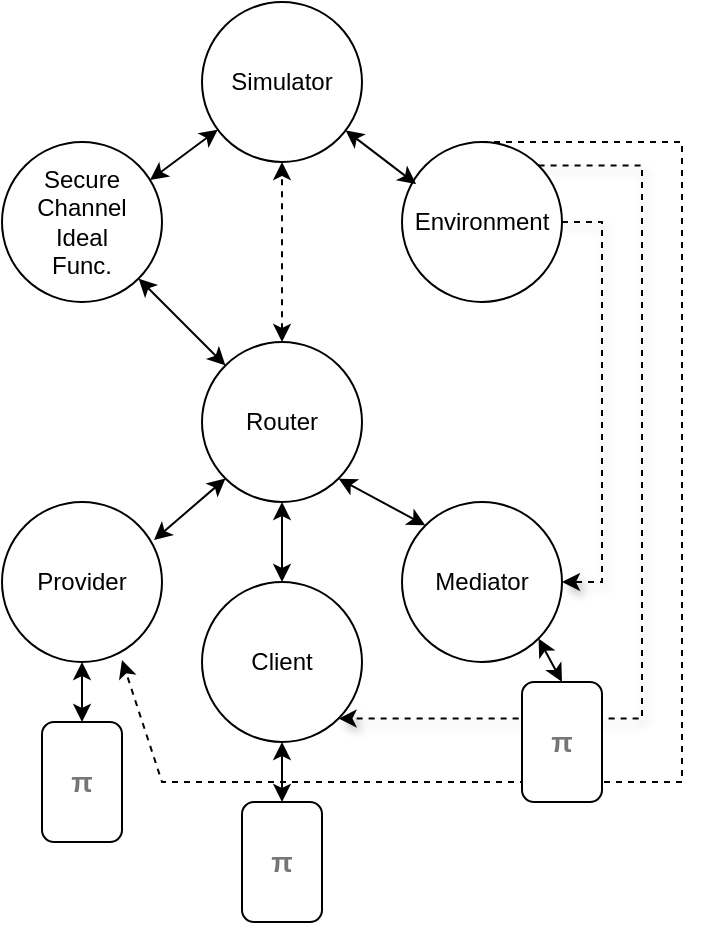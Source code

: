 <mxfile version="26.0.10">
  <diagram name="Page-1" id="6V2mLQUTaWA5yJJqlX0A">
    <mxGraphModel dx="880" dy="447" grid="1" gridSize="10" guides="1" tooltips="1" connect="1" arrows="1" fold="1" page="1" pageScale="1" pageWidth="850" pageHeight="1100" math="0" shadow="0">
      <root>
        <mxCell id="0" />
        <mxCell id="1" parent="0" />
        <mxCell id="zgoS81WfyocRH23wPxxI-4" style="edgeStyle=orthogonalEdgeStyle;rounded=0;orthogonalLoop=1;jettySize=auto;html=1;exitX=0.5;exitY=1;exitDx=0;exitDy=0;entryX=0.5;entryY=0;entryDx=0;entryDy=0;startArrow=classic;startFill=1;" edge="1" parent="1" source="j2SzBoQA-mLHRf0w69m0-1" target="zgoS81WfyocRH23wPxxI-1">
          <mxGeometry relative="1" as="geometry" />
        </mxCell>
        <mxCell id="j2SzBoQA-mLHRf0w69m0-1" value="Provider" style="ellipse;whiteSpace=wrap;html=1;aspect=fixed;" parent="1" vertex="1">
          <mxGeometry x="220" y="280" width="80" height="80" as="geometry" />
        </mxCell>
        <mxCell id="j2SzBoQA-mLHRf0w69m0-4" value="" style="edgeStyle=orthogonalEdgeStyle;rounded=0;orthogonalLoop=1;jettySize=auto;html=1;endArrow=classic;endFill=1;startArrow=classic;startFill=1;" parent="1" source="j2SzBoQA-mLHRf0w69m0-2" target="j2SzBoQA-mLHRf0w69m0-3" edge="1">
          <mxGeometry relative="1" as="geometry" />
        </mxCell>
        <mxCell id="zgoS81WfyocRH23wPxxI-6" style="rounded=0;orthogonalLoop=1;jettySize=auto;html=1;exitX=0.5;exitY=1;exitDx=0;exitDy=0;entryX=0.5;entryY=0;entryDx=0;entryDy=0;startArrow=classic;startFill=1;" edge="1" parent="1" source="j2SzBoQA-mLHRf0w69m0-2" target="zgoS81WfyocRH23wPxxI-2">
          <mxGeometry relative="1" as="geometry" />
        </mxCell>
        <mxCell id="j2SzBoQA-mLHRf0w69m0-2" value="Client" style="ellipse;whiteSpace=wrap;html=1;aspect=fixed;" parent="1" vertex="1">
          <mxGeometry x="320" y="320" width="80" height="80" as="geometry" />
        </mxCell>
        <mxCell id="j2SzBoQA-mLHRf0w69m0-13" value="" style="edgeStyle=orthogonalEdgeStyle;rounded=0;orthogonalLoop=1;jettySize=auto;html=1;startArrow=classic;startFill=1;dashed=1;" parent="1" source="j2SzBoQA-mLHRf0w69m0-3" target="j2SzBoQA-mLHRf0w69m0-11" edge="1">
          <mxGeometry relative="1" as="geometry" />
        </mxCell>
        <mxCell id="j2SzBoQA-mLHRf0w69m0-3" value="Router" style="ellipse;whiteSpace=wrap;html=1;aspect=fixed;" parent="1" vertex="1">
          <mxGeometry x="320" y="200" width="80" height="80" as="geometry" />
        </mxCell>
        <mxCell id="j2SzBoQA-mLHRf0w69m0-7" value="" style="endArrow=classic;startArrow=classic;html=1;rounded=0;entryX=0;entryY=1;entryDx=0;entryDy=0;exitX=0.95;exitY=0.238;exitDx=0;exitDy=0;exitPerimeter=0;" parent="1" source="j2SzBoQA-mLHRf0w69m0-1" target="j2SzBoQA-mLHRf0w69m0-3" edge="1">
          <mxGeometry width="50" height="50" relative="1" as="geometry">
            <mxPoint x="280" y="320" as="sourcePoint" />
            <mxPoint x="320" y="280" as="targetPoint" />
          </mxGeometry>
        </mxCell>
        <mxCell id="zgoS81WfyocRH23wPxxI-5" style="rounded=0;orthogonalLoop=1;jettySize=auto;html=1;exitX=1;exitY=1;exitDx=0;exitDy=0;entryX=0.5;entryY=0;entryDx=0;entryDy=0;startArrow=classic;startFill=1;" edge="1" parent="1" source="j2SzBoQA-mLHRf0w69m0-8" target="zgoS81WfyocRH23wPxxI-3">
          <mxGeometry relative="1" as="geometry" />
        </mxCell>
        <mxCell id="j2SzBoQA-mLHRf0w69m0-8" value="Mediator" style="ellipse;whiteSpace=wrap;html=1;aspect=fixed;" parent="1" vertex="1">
          <mxGeometry x="420" y="280" width="80" height="80" as="geometry" />
        </mxCell>
        <mxCell id="j2SzBoQA-mLHRf0w69m0-9" value="" style="endArrow=classic;startArrow=classic;html=1;rounded=0;exitX=1;exitY=1;exitDx=0;exitDy=0;entryX=0;entryY=0;entryDx=0;entryDy=0;" parent="1" source="j2SzBoQA-mLHRf0w69m0-3" target="j2SzBoQA-mLHRf0w69m0-8" edge="1">
          <mxGeometry width="50" height="50" relative="1" as="geometry">
            <mxPoint x="400" y="420" as="sourcePoint" />
            <mxPoint x="450" y="370" as="targetPoint" />
          </mxGeometry>
        </mxCell>
        <mxCell id="j2SzBoQA-mLHRf0w69m0-10" value="Secure&lt;br&gt;Channel&lt;br&gt;Ideal&lt;br&gt;Func." style="ellipse;whiteSpace=wrap;html=1;aspect=fixed;" parent="1" vertex="1">
          <mxGeometry x="220" y="100" width="80" height="80" as="geometry" />
        </mxCell>
        <mxCell id="j2SzBoQA-mLHRf0w69m0-11" value="Simulator" style="ellipse;whiteSpace=wrap;html=1;aspect=fixed;" parent="1" vertex="1">
          <mxGeometry x="320" y="30" width="80" height="80" as="geometry" />
        </mxCell>
        <mxCell id="j2SzBoQA-mLHRf0w69m0-19" style="edgeStyle=orthogonalEdgeStyle;rounded=0;orthogonalLoop=1;jettySize=auto;html=1;exitX=1;exitY=0.5;exitDx=0;exitDy=0;entryX=1;entryY=0.5;entryDx=0;entryDy=0;shadow=1;dashed=1;" parent="1" source="j2SzBoQA-mLHRf0w69m0-12" target="j2SzBoQA-mLHRf0w69m0-8" edge="1">
          <mxGeometry relative="1" as="geometry" />
        </mxCell>
        <mxCell id="j2SzBoQA-mLHRf0w69m0-12" value="Environment" style="ellipse;whiteSpace=wrap;html=1;aspect=fixed;" parent="1" vertex="1">
          <mxGeometry x="420" y="100" width="80" height="80" as="geometry" />
        </mxCell>
        <mxCell id="j2SzBoQA-mLHRf0w69m0-14" value="" style="endArrow=classic;startArrow=classic;html=1;rounded=0;entryX=0;entryY=0;entryDx=0;entryDy=0;" parent="1" source="j2SzBoQA-mLHRf0w69m0-10" target="j2SzBoQA-mLHRf0w69m0-3" edge="1">
          <mxGeometry width="50" height="50" relative="1" as="geometry">
            <mxPoint x="270" y="190" as="sourcePoint" />
            <mxPoint x="320" y="140" as="targetPoint" />
          </mxGeometry>
        </mxCell>
        <mxCell id="j2SzBoQA-mLHRf0w69m0-17" value="" style="endArrow=classic;startArrow=classic;html=1;rounded=0;exitX=0.925;exitY=0.238;exitDx=0;exitDy=0;exitPerimeter=0;" parent="1" source="j2SzBoQA-mLHRf0w69m0-10" target="j2SzBoQA-mLHRf0w69m0-11" edge="1">
          <mxGeometry width="50" height="50" relative="1" as="geometry">
            <mxPoint x="210" y="420" as="sourcePoint" />
            <mxPoint x="260" y="370" as="targetPoint" />
          </mxGeometry>
        </mxCell>
        <mxCell id="j2SzBoQA-mLHRf0w69m0-18" value="" style="endArrow=classic;startArrow=classic;html=1;rounded=0;entryX=0.088;entryY=0.263;entryDx=0;entryDy=0;entryPerimeter=0;" parent="1" source="j2SzBoQA-mLHRf0w69m0-11" target="j2SzBoQA-mLHRf0w69m0-12" edge="1">
          <mxGeometry width="50" height="50" relative="1" as="geometry">
            <mxPoint x="304" y="129" as="sourcePoint" />
            <mxPoint x="338" y="104" as="targetPoint" />
          </mxGeometry>
        </mxCell>
        <mxCell id="j2SzBoQA-mLHRf0w69m0-20" style="edgeStyle=orthogonalEdgeStyle;rounded=0;orthogonalLoop=1;jettySize=auto;html=1;exitX=1;exitY=0;exitDx=0;exitDy=0;shadow=1;dashed=1;entryX=1;entryY=1;entryDx=0;entryDy=0;" parent="1" source="j2SzBoQA-mLHRf0w69m0-12" target="j2SzBoQA-mLHRf0w69m0-2" edge="1">
          <mxGeometry relative="1" as="geometry">
            <mxPoint x="510" y="150" as="sourcePoint" />
            <mxPoint x="420" y="370" as="targetPoint" />
            <Array as="points">
              <mxPoint x="540" y="112" />
              <mxPoint x="540" y="388" />
            </Array>
          </mxGeometry>
        </mxCell>
        <mxCell id="j2SzBoQA-mLHRf0w69m0-23" value="" style="endArrow=classic;startArrow=none;html=1;rounded=0;exitX=0.5;exitY=0;exitDx=0;exitDy=0;entryX=0.75;entryY=0.988;entryDx=0;entryDy=0;entryPerimeter=0;dashed=1;startFill=0;" parent="1" source="j2SzBoQA-mLHRf0w69m0-12" target="j2SzBoQA-mLHRf0w69m0-1" edge="1">
          <mxGeometry width="50" height="50" relative="1" as="geometry">
            <mxPoint x="510" y="95" as="sourcePoint" />
            <mxPoint x="560" y="45" as="targetPoint" />
            <Array as="points">
              <mxPoint x="560" y="100" />
              <mxPoint x="560" y="280" />
              <mxPoint x="560" y="420" />
              <mxPoint x="420" y="420" />
              <mxPoint x="300" y="420" />
            </Array>
          </mxGeometry>
        </mxCell>
        <mxCell id="zgoS81WfyocRH23wPxxI-1" value="&lt;span style=&quot;font-weight: bold; color: rgb(118, 118, 118); font-family: Arial, sans-serif; font-size: 14px; text-align: left; background-color: rgb(255, 255, 255);&quot;&gt;π&lt;/span&gt;" style="rounded=1;whiteSpace=wrap;html=1;" vertex="1" parent="1">
          <mxGeometry x="240" y="390" width="40" height="60" as="geometry" />
        </mxCell>
        <mxCell id="zgoS81WfyocRH23wPxxI-2" value="&lt;span style=&quot;font-weight: bold; color: rgb(118, 118, 118); font-family: Arial, sans-serif; font-size: 14px; text-align: left; background-color: rgb(255, 255, 255);&quot;&gt;π&lt;/span&gt;" style="rounded=1;whiteSpace=wrap;html=1;" vertex="1" parent="1">
          <mxGeometry x="340" y="430" width="40" height="60" as="geometry" />
        </mxCell>
        <mxCell id="zgoS81WfyocRH23wPxxI-3" value="&lt;span style=&quot;font-weight: bold; color: rgb(118, 118, 118); font-family: Arial, sans-serif; font-size: 14px; text-align: left; background-color: rgb(255, 255, 255);&quot;&gt;π&lt;/span&gt;" style="rounded=1;whiteSpace=wrap;html=1;" vertex="1" parent="1">
          <mxGeometry x="480" y="370" width="40" height="60" as="geometry" />
        </mxCell>
      </root>
    </mxGraphModel>
  </diagram>
</mxfile>
